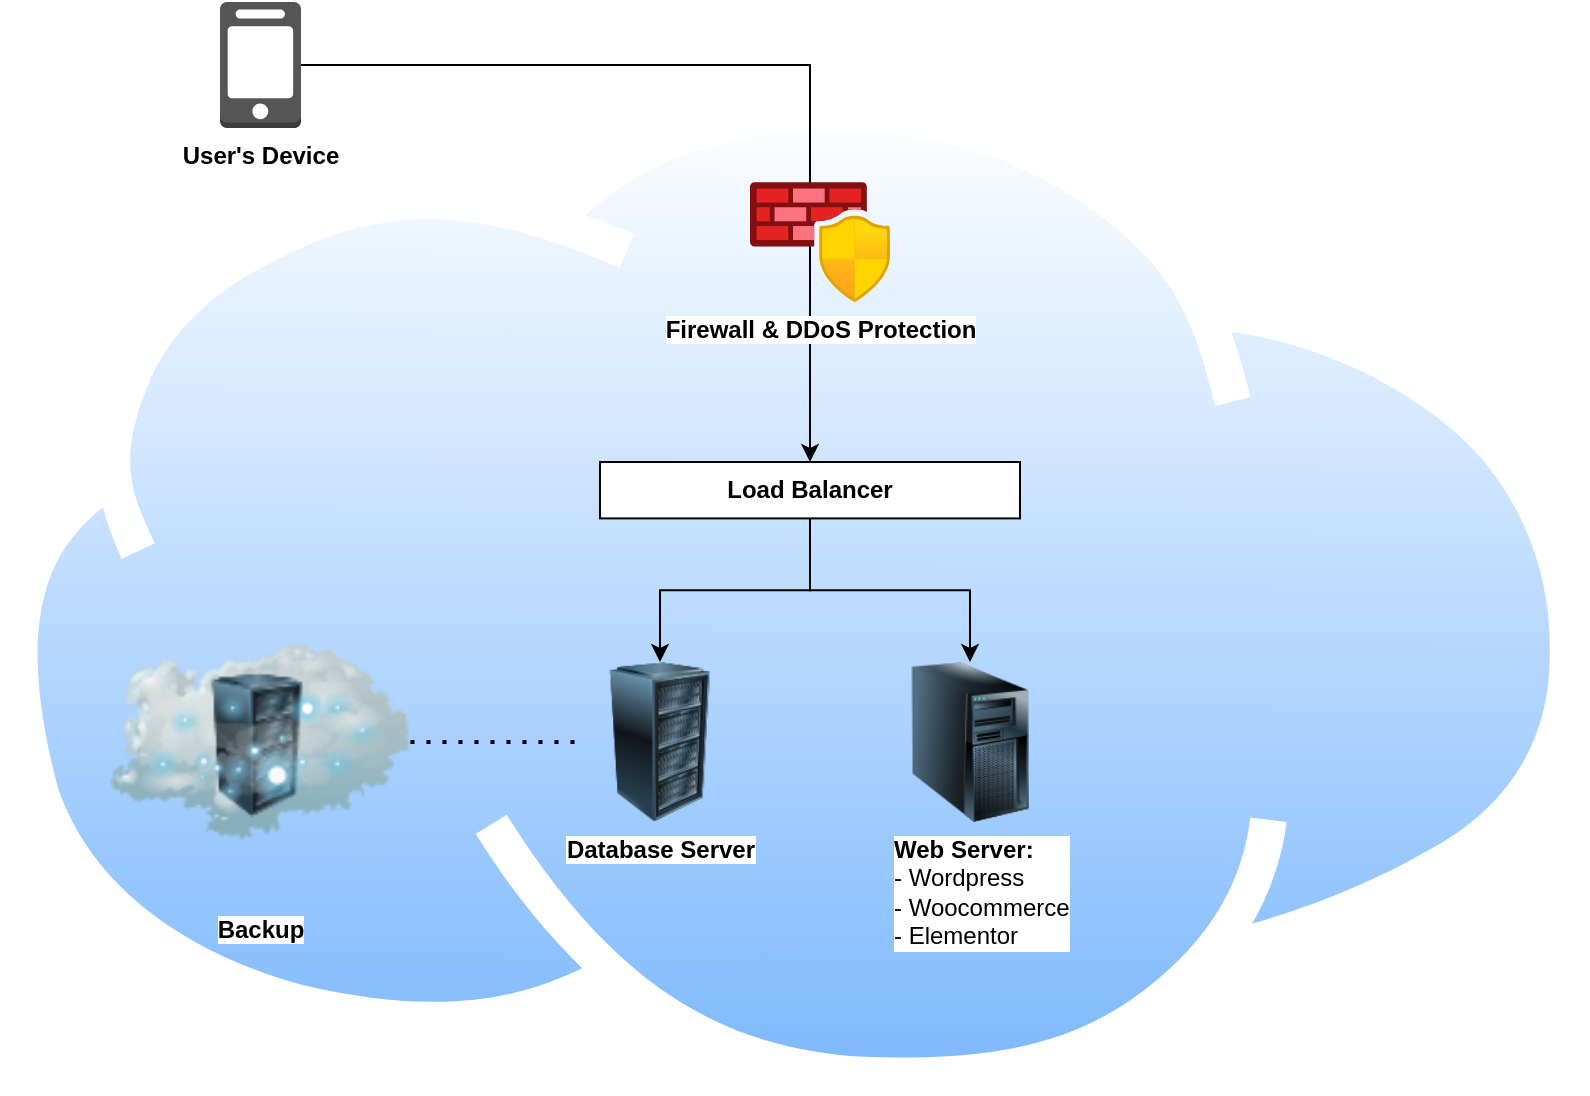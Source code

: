 <mxfile version="21.8.2" type="github">
  <diagram name="Page-1" id="BHU6JsMCc_5IQ0nTjmzh">
    <mxGraphModel dx="1260" dy="941" grid="0" gridSize="10" guides="1" tooltips="1" connect="1" arrows="1" fold="1" page="0" pageScale="1" pageWidth="850" pageHeight="1100" math="0" shadow="0">
      <root>
        <mxCell id="0" />
        <mxCell id="1" parent="0" />
        <mxCell id="dliwPHKLPxQamhMxQkhA-6" value="" style="image;aspect=fixed;perimeter=ellipsePerimeter;html=1;align=center;shadow=0;dashed=0;spacingTop=3;image=img/lib/active_directory/internet_cloud.svg;" vertex="1" parent="1">
          <mxGeometry x="-20" y="320" width="793.65" height="500" as="geometry" />
        </mxCell>
        <mxCell id="UZy9sxtAKgCSUV0hnDXQ-9" style="edgeStyle=orthogonalEdgeStyle;rounded=0;orthogonalLoop=1;jettySize=auto;html=1;entryX=0.5;entryY=0;entryDx=0;entryDy=0;" parent="1" source="UZy9sxtAKgCSUV0hnDXQ-2" target="UZy9sxtAKgCSUV0hnDXQ-6" edge="1">
          <mxGeometry relative="1" as="geometry" />
        </mxCell>
        <mxCell id="UZy9sxtAKgCSUV0hnDXQ-10" style="edgeStyle=orthogonalEdgeStyle;rounded=0;orthogonalLoop=1;jettySize=auto;html=1;exitX=0.5;exitY=1;exitDx=0;exitDy=0;entryX=0.5;entryY=0;entryDx=0;entryDy=0;" parent="1" source="UZy9sxtAKgCSUV0hnDXQ-2" target="UZy9sxtAKgCSUV0hnDXQ-7" edge="1">
          <mxGeometry relative="1" as="geometry" />
        </mxCell>
        <mxCell id="UZy9sxtAKgCSUV0hnDXQ-2" value="&lt;b&gt;Load Balancer&lt;/b&gt;" style="rounded=0;whiteSpace=wrap;html=1;" parent="1" vertex="1">
          <mxGeometry x="280" y="504" width="210" height="28.2" as="geometry" />
        </mxCell>
        <mxCell id="UZy9sxtAKgCSUV0hnDXQ-5" style="edgeStyle=orthogonalEdgeStyle;rounded=0;orthogonalLoop=1;jettySize=auto;html=1;" parent="1" source="UZy9sxtAKgCSUV0hnDXQ-4" target="UZy9sxtAKgCSUV0hnDXQ-2" edge="1">
          <mxGeometry relative="1" as="geometry" />
        </mxCell>
        <mxCell id="UZy9sxtAKgCSUV0hnDXQ-4" value="&lt;b&gt;User&#39;s Device&lt;/b&gt;" style="outlineConnect=0;dashed=0;verticalLabelPosition=bottom;verticalAlign=top;align=center;html=1;shape=mxgraph.aws3.mobile_client;fillColor=#555555;gradientColor=none;" parent="1" vertex="1">
          <mxGeometry x="90" y="274" width="40.5" height="63" as="geometry" />
        </mxCell>
        <mxCell id="UZy9sxtAKgCSUV0hnDXQ-6" value="&lt;b&gt;Database Server&lt;/b&gt;" style="image;html=1;image=img/lib/clip_art/computers/Server_Rack_128x128.png" parent="1" vertex="1">
          <mxGeometry x="270" y="604" width="80" height="80" as="geometry" />
        </mxCell>
        <mxCell id="UZy9sxtAKgCSUV0hnDXQ-7" value="&lt;div align=&quot;left&quot;&gt;&lt;b&gt;Web Server:&lt;/b&gt;&lt;br&gt;&lt;/div&gt; &lt;div align=&quot;left&quot;&gt;- Wordpress&lt;br&gt;- Woocommerce&lt;br&gt;- Elementor&lt;/div&gt;" style="image;html=1;image=img/lib/clip_art/computers/Server_Tower_128x128.png;align=left;" parent="1" vertex="1">
          <mxGeometry x="425" y="604" width="80" height="80" as="geometry" />
        </mxCell>
        <mxCell id="UZy9sxtAKgCSUV0hnDXQ-8" value="&lt;b&gt;Backup&lt;/b&gt;" style="image;html=1;image=img/lib/clip_art/networking/Cloud_Rack_128x128.png" parent="1" vertex="1">
          <mxGeometry x="35.25" y="564" width="150" height="160" as="geometry" />
        </mxCell>
        <mxCell id="UZy9sxtAKgCSUV0hnDXQ-11" value="" style="endArrow=none;dashed=1;html=1;dashPattern=1 3;strokeWidth=2;rounded=0;entryX=0;entryY=0.5;entryDx=0;entryDy=0;exitX=1;exitY=0.5;exitDx=0;exitDy=0;fontStyle=1" parent="1" source="UZy9sxtAKgCSUV0hnDXQ-8" target="UZy9sxtAKgCSUV0hnDXQ-6" edge="1">
          <mxGeometry width="50" height="50" relative="1" as="geometry">
            <mxPoint x="400" y="844" as="sourcePoint" />
            <mxPoint x="450" y="794" as="targetPoint" />
          </mxGeometry>
        </mxCell>
        <mxCell id="dliwPHKLPxQamhMxQkhA-1" value="&lt;b&gt;Firewall &amp;amp; DDoS Protection&lt;/b&gt;" style="image;aspect=fixed;html=1;points=[];align=center;fontSize=12;image=img/lib/azure2/networking/Azure_Firewall_Manager.svg;" vertex="1" parent="1">
          <mxGeometry x="355" y="364" width="70" height="60" as="geometry" />
        </mxCell>
      </root>
    </mxGraphModel>
  </diagram>
</mxfile>
